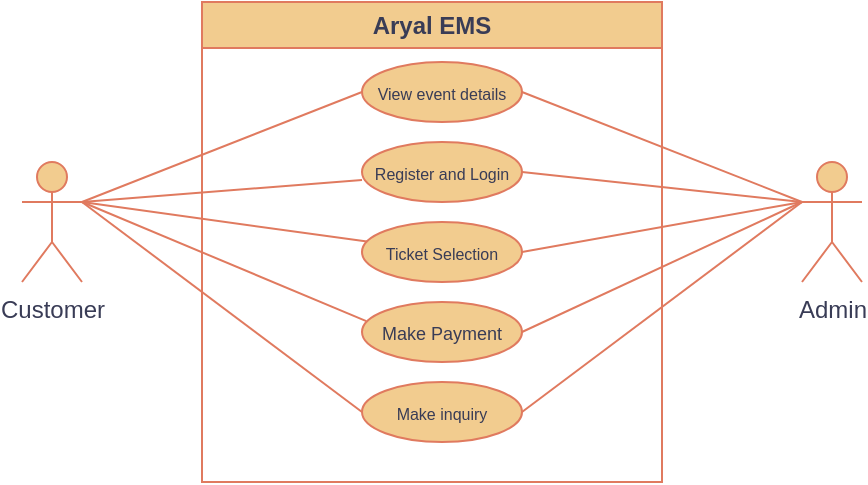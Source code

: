 <mxfile version="27.1.4">
  <diagram name="Page-1" id="ePhBxJt6IaGLYQ339Qli">
    <mxGraphModel dx="651" dy="369" grid="1" gridSize="10" guides="1" tooltips="1" connect="1" arrows="1" fold="1" page="1" pageScale="1" pageWidth="850" pageHeight="1100" math="0" shadow="0">
      <root>
        <mxCell id="0" />
        <mxCell id="1" parent="0" />
        <mxCell id="itCig65tvz4AVxYMpOXy-8" value="Aryal EMS" style="swimlane;whiteSpace=wrap;html=1;strokeColor=#E07A5F;fontColor=#393C56;fillColor=#F2CC8F;" vertex="1" parent="1">
          <mxGeometry x="340" y="150" width="230" height="240" as="geometry" />
        </mxCell>
        <mxCell id="itCig65tvz4AVxYMpOXy-11" value="&lt;font style=&quot;font-size: 8px;&quot;&gt;View event details&lt;/font&gt;" style="ellipse;whiteSpace=wrap;html=1;strokeColor=#E07A5F;fontColor=#393C56;fillColor=#F2CC8F;" vertex="1" parent="itCig65tvz4AVxYMpOXy-8">
          <mxGeometry x="80" y="30" width="80" height="30" as="geometry" />
        </mxCell>
        <mxCell id="itCig65tvz4AVxYMpOXy-21" value="&lt;font style=&quot;font-size: 8px;&quot;&gt;Register and Login&lt;/font&gt;" style="ellipse;whiteSpace=wrap;html=1;strokeColor=#E07A5F;fontColor=#393C56;fillColor=#F2CC8F;" vertex="1" parent="itCig65tvz4AVxYMpOXy-8">
          <mxGeometry x="80" y="70" width="80" height="30" as="geometry" />
        </mxCell>
        <mxCell id="itCig65tvz4AVxYMpOXy-22" value="&lt;font style=&quot;font-size: 8px;&quot;&gt;Ticket Selection&lt;/font&gt;" style="ellipse;whiteSpace=wrap;html=1;strokeColor=#E07A5F;fontColor=#393C56;fillColor=#F2CC8F;" vertex="1" parent="itCig65tvz4AVxYMpOXy-8">
          <mxGeometry x="80" y="110" width="80" height="30" as="geometry" />
        </mxCell>
        <mxCell id="itCig65tvz4AVxYMpOXy-23" value="&lt;font style=&quot;font-size: 9px;&quot;&gt;Make Payment&lt;/font&gt;" style="ellipse;whiteSpace=wrap;html=1;strokeColor=#E07A5F;fontColor=#393C56;fillColor=#F2CC8F;" vertex="1" parent="itCig65tvz4AVxYMpOXy-8">
          <mxGeometry x="80" y="150" width="80" height="30" as="geometry" />
        </mxCell>
        <mxCell id="itCig65tvz4AVxYMpOXy-24" value="&lt;font style=&quot;font-size: 8px;&quot;&gt;Make inquiry&lt;/font&gt;" style="ellipse;whiteSpace=wrap;html=1;strokeColor=#E07A5F;fontColor=#393C56;fillColor=#F2CC8F;" vertex="1" parent="itCig65tvz4AVxYMpOXy-8">
          <mxGeometry x="80" y="190" width="80" height="30" as="geometry" />
        </mxCell>
        <mxCell id="itCig65tvz4AVxYMpOXy-9" value="Customer" style="shape=umlActor;verticalLabelPosition=bottom;verticalAlign=top;html=1;outlineConnect=0;strokeColor=#E07A5F;fontColor=#393C56;fillColor=#F2CC8F;" vertex="1" parent="1">
          <mxGeometry x="250" y="230" width="30" height="60" as="geometry" />
        </mxCell>
        <mxCell id="itCig65tvz4AVxYMpOXy-10" value="Admin" style="shape=umlActor;verticalLabelPosition=bottom;verticalAlign=top;html=1;outlineConnect=0;strokeColor=#E07A5F;fontColor=#393C56;fillColor=#F2CC8F;" vertex="1" parent="1">
          <mxGeometry x="640" y="230" width="30" height="60" as="geometry" />
        </mxCell>
        <mxCell id="itCig65tvz4AVxYMpOXy-28" value="" style="endArrow=none;html=1;rounded=0;strokeColor=#E07A5F;fontColor=#393C56;fillColor=#F2CC8F;exitX=1;exitY=0.333;exitDx=0;exitDy=0;exitPerimeter=0;entryX=0;entryY=0.5;entryDx=0;entryDy=0;" edge="1" parent="1" source="itCig65tvz4AVxYMpOXy-9" target="itCig65tvz4AVxYMpOXy-11">
          <mxGeometry width="50" height="50" relative="1" as="geometry">
            <mxPoint x="420" y="340" as="sourcePoint" />
            <mxPoint x="470" y="290" as="targetPoint" />
          </mxGeometry>
        </mxCell>
        <mxCell id="itCig65tvz4AVxYMpOXy-29" value="" style="endArrow=none;html=1;rounded=0;strokeColor=#E07A5F;fontColor=#393C56;fillColor=#F2CC8F;exitX=1;exitY=0.333;exitDx=0;exitDy=0;exitPerimeter=0;" edge="1" parent="1" source="itCig65tvz4AVxYMpOXy-9">
          <mxGeometry width="50" height="50" relative="1" as="geometry">
            <mxPoint x="270" y="315" as="sourcePoint" />
            <mxPoint x="420" y="239" as="targetPoint" />
          </mxGeometry>
        </mxCell>
        <mxCell id="itCig65tvz4AVxYMpOXy-30" value="" style="endArrow=none;html=1;rounded=0;strokeColor=#E07A5F;fontColor=#393C56;fillColor=#F2CC8F;" edge="1" parent="1" target="itCig65tvz4AVxYMpOXy-22">
          <mxGeometry width="50" height="50" relative="1" as="geometry">
            <mxPoint x="280" y="250" as="sourcePoint" />
            <mxPoint x="489" y="300" as="targetPoint" />
          </mxGeometry>
        </mxCell>
        <mxCell id="itCig65tvz4AVxYMpOXy-31" value="" style="endArrow=none;html=1;rounded=0;strokeColor=#E07A5F;fontColor=#393C56;fillColor=#F2CC8F;entryX=0.027;entryY=0.319;entryDx=0;entryDy=0;entryPerimeter=0;" edge="1" parent="1" target="itCig65tvz4AVxYMpOXy-23">
          <mxGeometry width="50" height="50" relative="1" as="geometry">
            <mxPoint x="280" y="250" as="sourcePoint" />
            <mxPoint x="462" y="290" as="targetPoint" />
          </mxGeometry>
        </mxCell>
        <mxCell id="itCig65tvz4AVxYMpOXy-32" value="" style="endArrow=none;html=1;rounded=0;strokeColor=#E07A5F;fontColor=#393C56;fillColor=#F2CC8F;entryX=0;entryY=0.5;entryDx=0;entryDy=0;exitX=1;exitY=0.333;exitDx=0;exitDy=0;exitPerimeter=0;" edge="1" parent="1" source="itCig65tvz4AVxYMpOXy-9" target="itCig65tvz4AVxYMpOXy-24">
          <mxGeometry width="50" height="50" relative="1" as="geometry">
            <mxPoint x="400" y="310" as="sourcePoint" />
            <mxPoint x="542" y="370" as="targetPoint" />
          </mxGeometry>
        </mxCell>
        <mxCell id="itCig65tvz4AVxYMpOXy-33" value="" style="endArrow=none;html=1;rounded=0;strokeColor=#E07A5F;fontColor=#393C56;fillColor=#F2CC8F;entryX=0;entryY=0.333;entryDx=0;entryDy=0;entryPerimeter=0;exitX=1;exitY=0.5;exitDx=0;exitDy=0;" edge="1" parent="1" source="itCig65tvz4AVxYMpOXy-11" target="itCig65tvz4AVxYMpOXy-10">
          <mxGeometry width="50" height="50" relative="1" as="geometry">
            <mxPoint x="420" y="340" as="sourcePoint" />
            <mxPoint x="470" y="290" as="targetPoint" />
          </mxGeometry>
        </mxCell>
        <mxCell id="itCig65tvz4AVxYMpOXy-34" value="" style="endArrow=none;html=1;rounded=0;strokeColor=#E07A5F;fontColor=#393C56;fillColor=#F2CC8F;entryX=0;entryY=0.333;entryDx=0;entryDy=0;entryPerimeter=0;exitX=1;exitY=0.5;exitDx=0;exitDy=0;" edge="1" parent="1" source="itCig65tvz4AVxYMpOXy-21" target="itCig65tvz4AVxYMpOXy-10">
          <mxGeometry width="50" height="50" relative="1" as="geometry">
            <mxPoint x="310" y="280" as="sourcePoint" />
            <mxPoint x="450" y="335" as="targetPoint" />
          </mxGeometry>
        </mxCell>
        <mxCell id="itCig65tvz4AVxYMpOXy-35" value="" style="endArrow=none;html=1;rounded=0;strokeColor=#E07A5F;fontColor=#393C56;fillColor=#F2CC8F;entryX=0;entryY=0.333;entryDx=0;entryDy=0;entryPerimeter=0;exitX=1;exitY=0.5;exitDx=0;exitDy=0;" edge="1" parent="1" source="itCig65tvz4AVxYMpOXy-22" target="itCig65tvz4AVxYMpOXy-10">
          <mxGeometry width="50" height="50" relative="1" as="geometry">
            <mxPoint x="510" y="240" as="sourcePoint" />
            <mxPoint x="650" y="255" as="targetPoint" />
          </mxGeometry>
        </mxCell>
        <mxCell id="itCig65tvz4AVxYMpOXy-36" value="" style="endArrow=none;html=1;rounded=0;strokeColor=#E07A5F;fontColor=#393C56;fillColor=#F2CC8F;exitX=1;exitY=0.5;exitDx=0;exitDy=0;" edge="1" parent="1" source="itCig65tvz4AVxYMpOXy-23">
          <mxGeometry width="50" height="50" relative="1" as="geometry">
            <mxPoint x="530" y="305" as="sourcePoint" />
            <mxPoint x="640" y="250" as="targetPoint" />
          </mxGeometry>
        </mxCell>
        <mxCell id="itCig65tvz4AVxYMpOXy-37" value="" style="endArrow=none;html=1;rounded=0;strokeColor=#E07A5F;fontColor=#393C56;fillColor=#F2CC8F;exitX=1;exitY=0.5;exitDx=0;exitDy=0;" edge="1" parent="1" source="itCig65tvz4AVxYMpOXy-24">
          <mxGeometry width="50" height="50" relative="1" as="geometry">
            <mxPoint x="620" y="375" as="sourcePoint" />
            <mxPoint x="640" y="250" as="targetPoint" />
          </mxGeometry>
        </mxCell>
      </root>
    </mxGraphModel>
  </diagram>
</mxfile>
